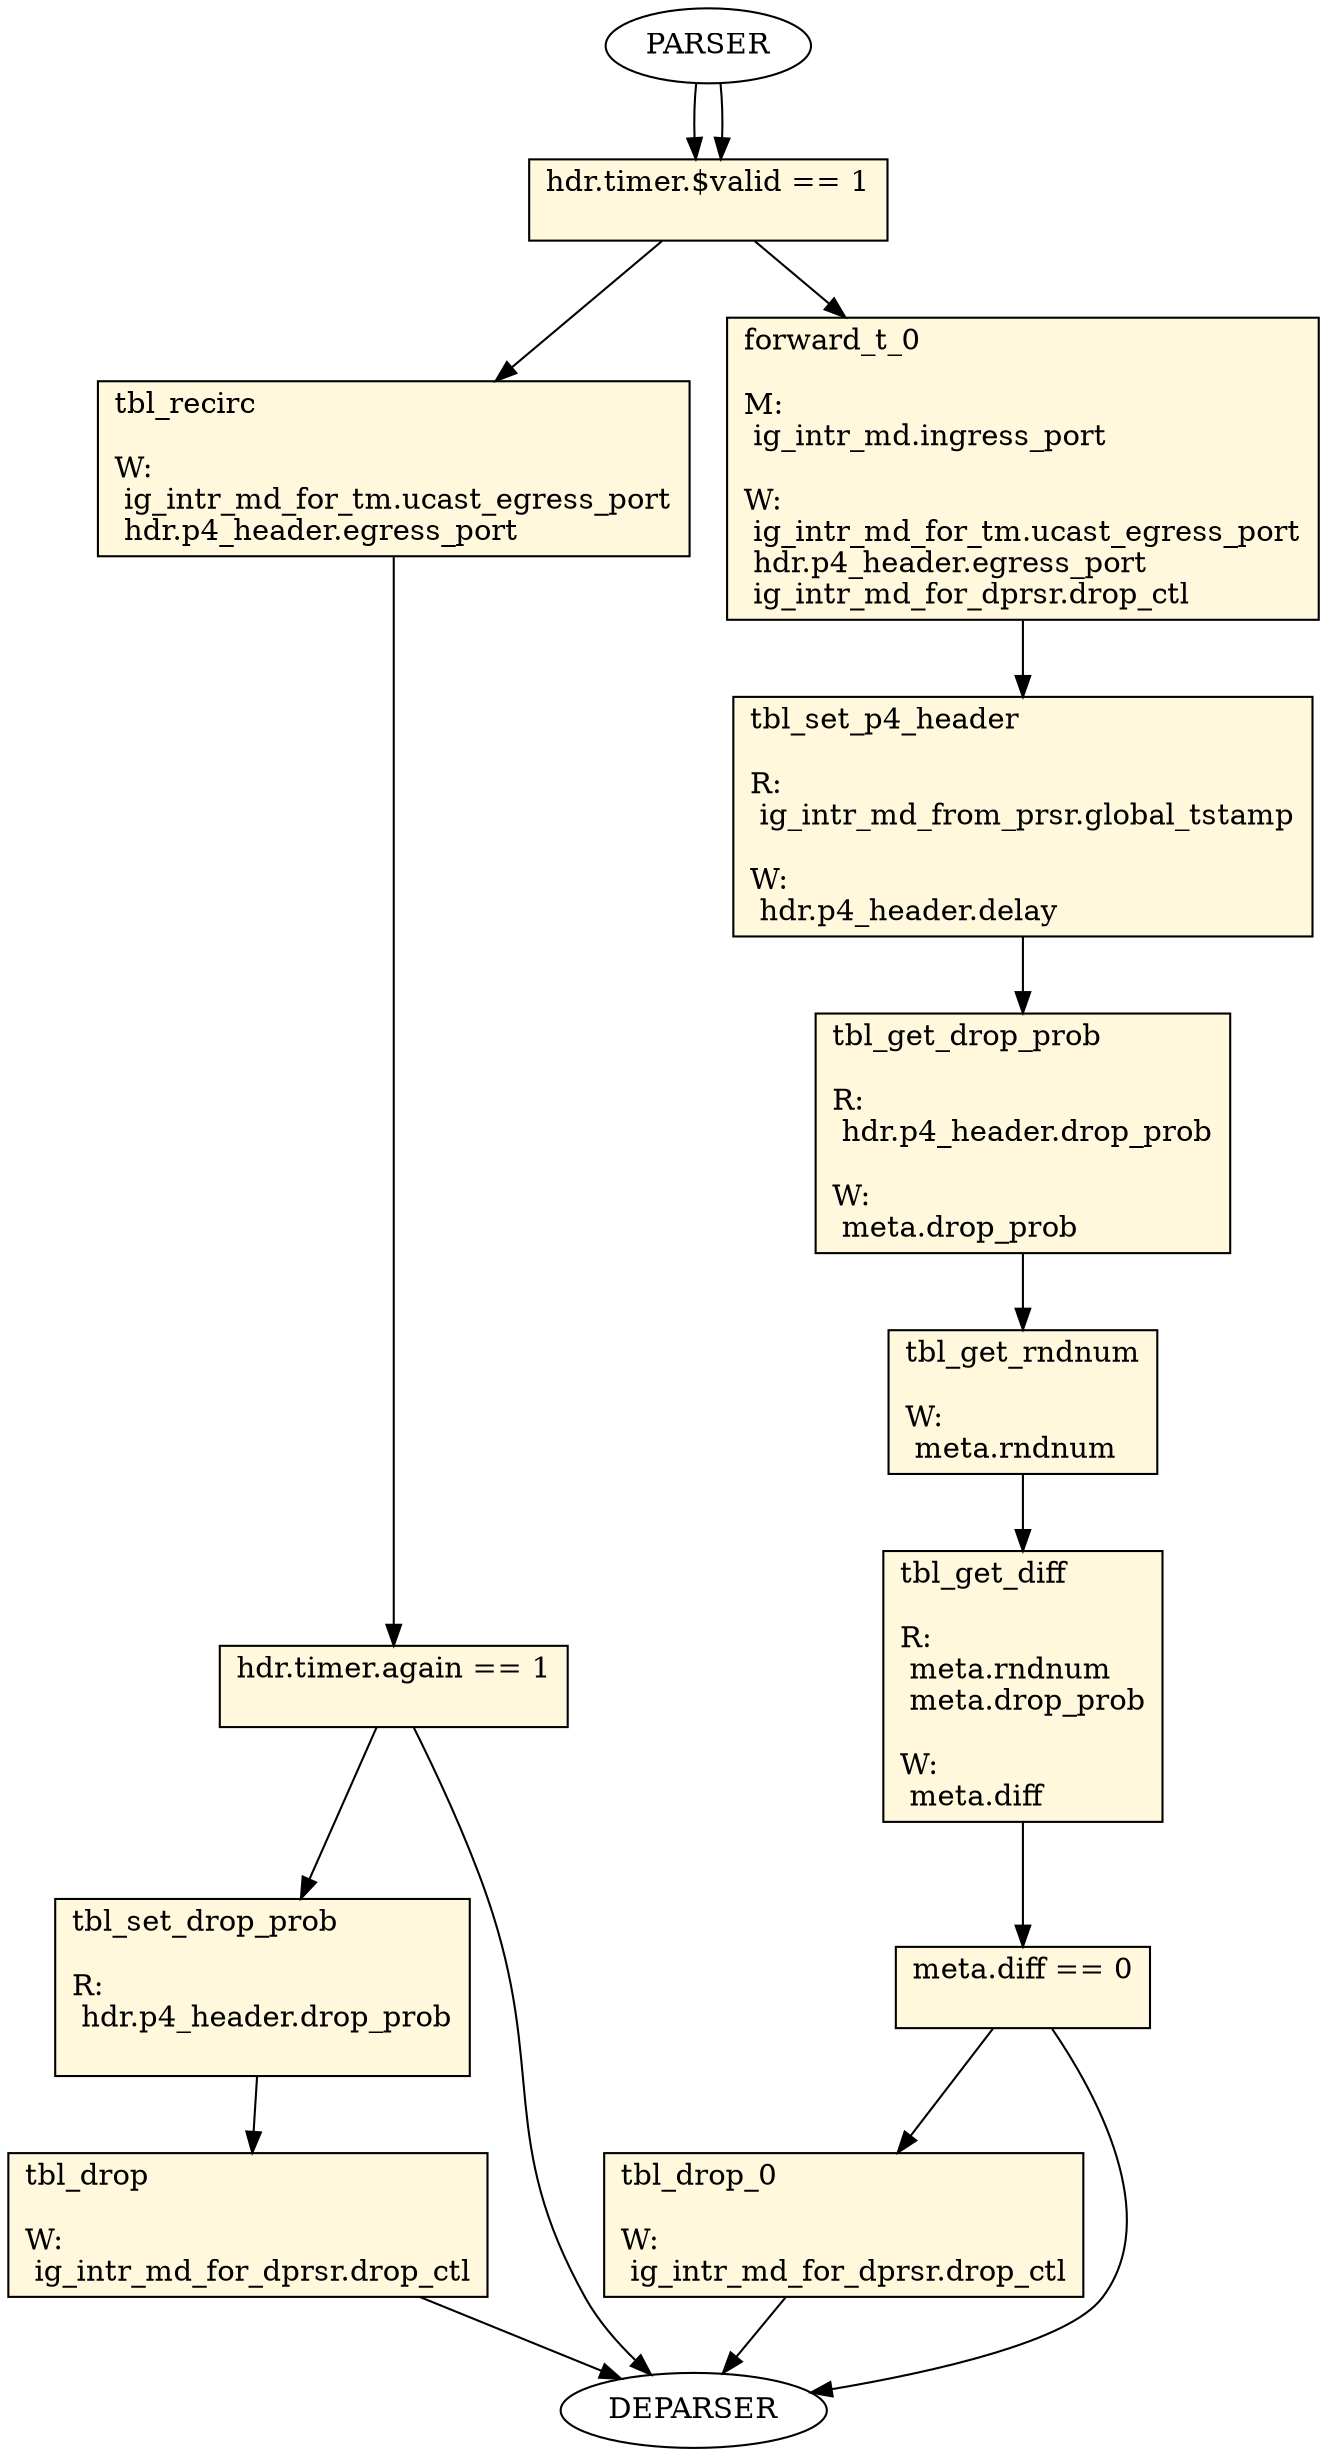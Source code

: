 digraph ingress {
cond_5 [ shape=record, style="filled", fillcolor=cornsilk, label="hdr.timer.$valid == 1\l\l
 "];
tbl_recirc [ shape=record, style="filled", fillcolor=cornsilk, label="tbl_recirc\l\l
W:\l
 ig_intr_md_for_tm.ucast_egress_port\l
 hdr.p4_header.egress_port\l
 "];
forward_t_0 [ shape=record, style="filled", fillcolor=cornsilk, label="forward_t_0\l\l
M:\l
 ig_intr_md.ingress_port\l
\lW:\l
 ig_intr_md_for_tm.ucast_egress_port\l
 hdr.p4_header.egress_port\l
 ig_intr_md_for_dprsr.drop_ctl\l
 "];
cond_6 [ shape=record, style="filled", fillcolor=cornsilk, label="hdr.timer.again == 1\l\l
 "];
tbl_set_drop_prob [ shape=record, style="filled", fillcolor=cornsilk, label="tbl_set_drop_prob\l\l
R:\l
 hdr.p4_header.drop_prob\l
\l "];
tbl_drop [ shape=record, style="filled", fillcolor=cornsilk, label="tbl_drop\l\l
W:\l
 ig_intr_md_for_dprsr.drop_ctl\l
 "];
tbl_set_p4_header [ shape=record, style="filled", fillcolor=cornsilk, label="tbl_set_p4_header\l\l
R:\l
 ig_intr_md_from_prsr.global_tstamp\l
\lW:\l
 hdr.p4_header.delay\l
 "];
tbl_get_drop_prob [ shape=record, style="filled", fillcolor=cornsilk, label="tbl_get_drop_prob\l\l
R:\l
 hdr.p4_header.drop_prob\l
\lW:\l
 meta.drop_prob\l
 "];
tbl_get_rndnum [ shape=record, style="filled", fillcolor=cornsilk, label="tbl_get_rndnum\l\l
W:\l
 meta.rndnum\l
 "];
tbl_get_diff [ shape=record, style="filled", fillcolor=cornsilk, label="tbl_get_diff\l\l
R:\l
 meta.rndnum\l
 meta.drop_prob\l
\lW:\l
 meta.diff\l
 "];
cond_7 [ shape=record, style="filled", fillcolor=cornsilk, label="meta.diff == 0\l\l
 "];
tbl_drop_0 [ shape=record, style="filled", fillcolor=cornsilk, label="tbl_drop_0\l\l
W:\l
 ig_intr_md_for_dprsr.drop_ctl\l
 "];
    PARSER -> cond_5
    cond_5 -> tbl_recirc
    PARSER -> cond_5
    cond_5 -> forward_t_0
    tbl_recirc -> cond_6
    cond_6 -> tbl_set_drop_prob
    cond_6 -> DEPARSER
    tbl_set_drop_prob -> tbl_drop
    tbl_drop -> DEPARSER
    forward_t_0 -> tbl_set_p4_header
    tbl_set_p4_header -> tbl_get_drop_prob
    tbl_get_drop_prob -> tbl_get_rndnum
    tbl_get_rndnum -> tbl_get_diff
    tbl_get_diff -> cond_7
    cond_7 -> tbl_drop_0
    cond_7 -> DEPARSER
    tbl_drop_0 -> DEPARSER
}
